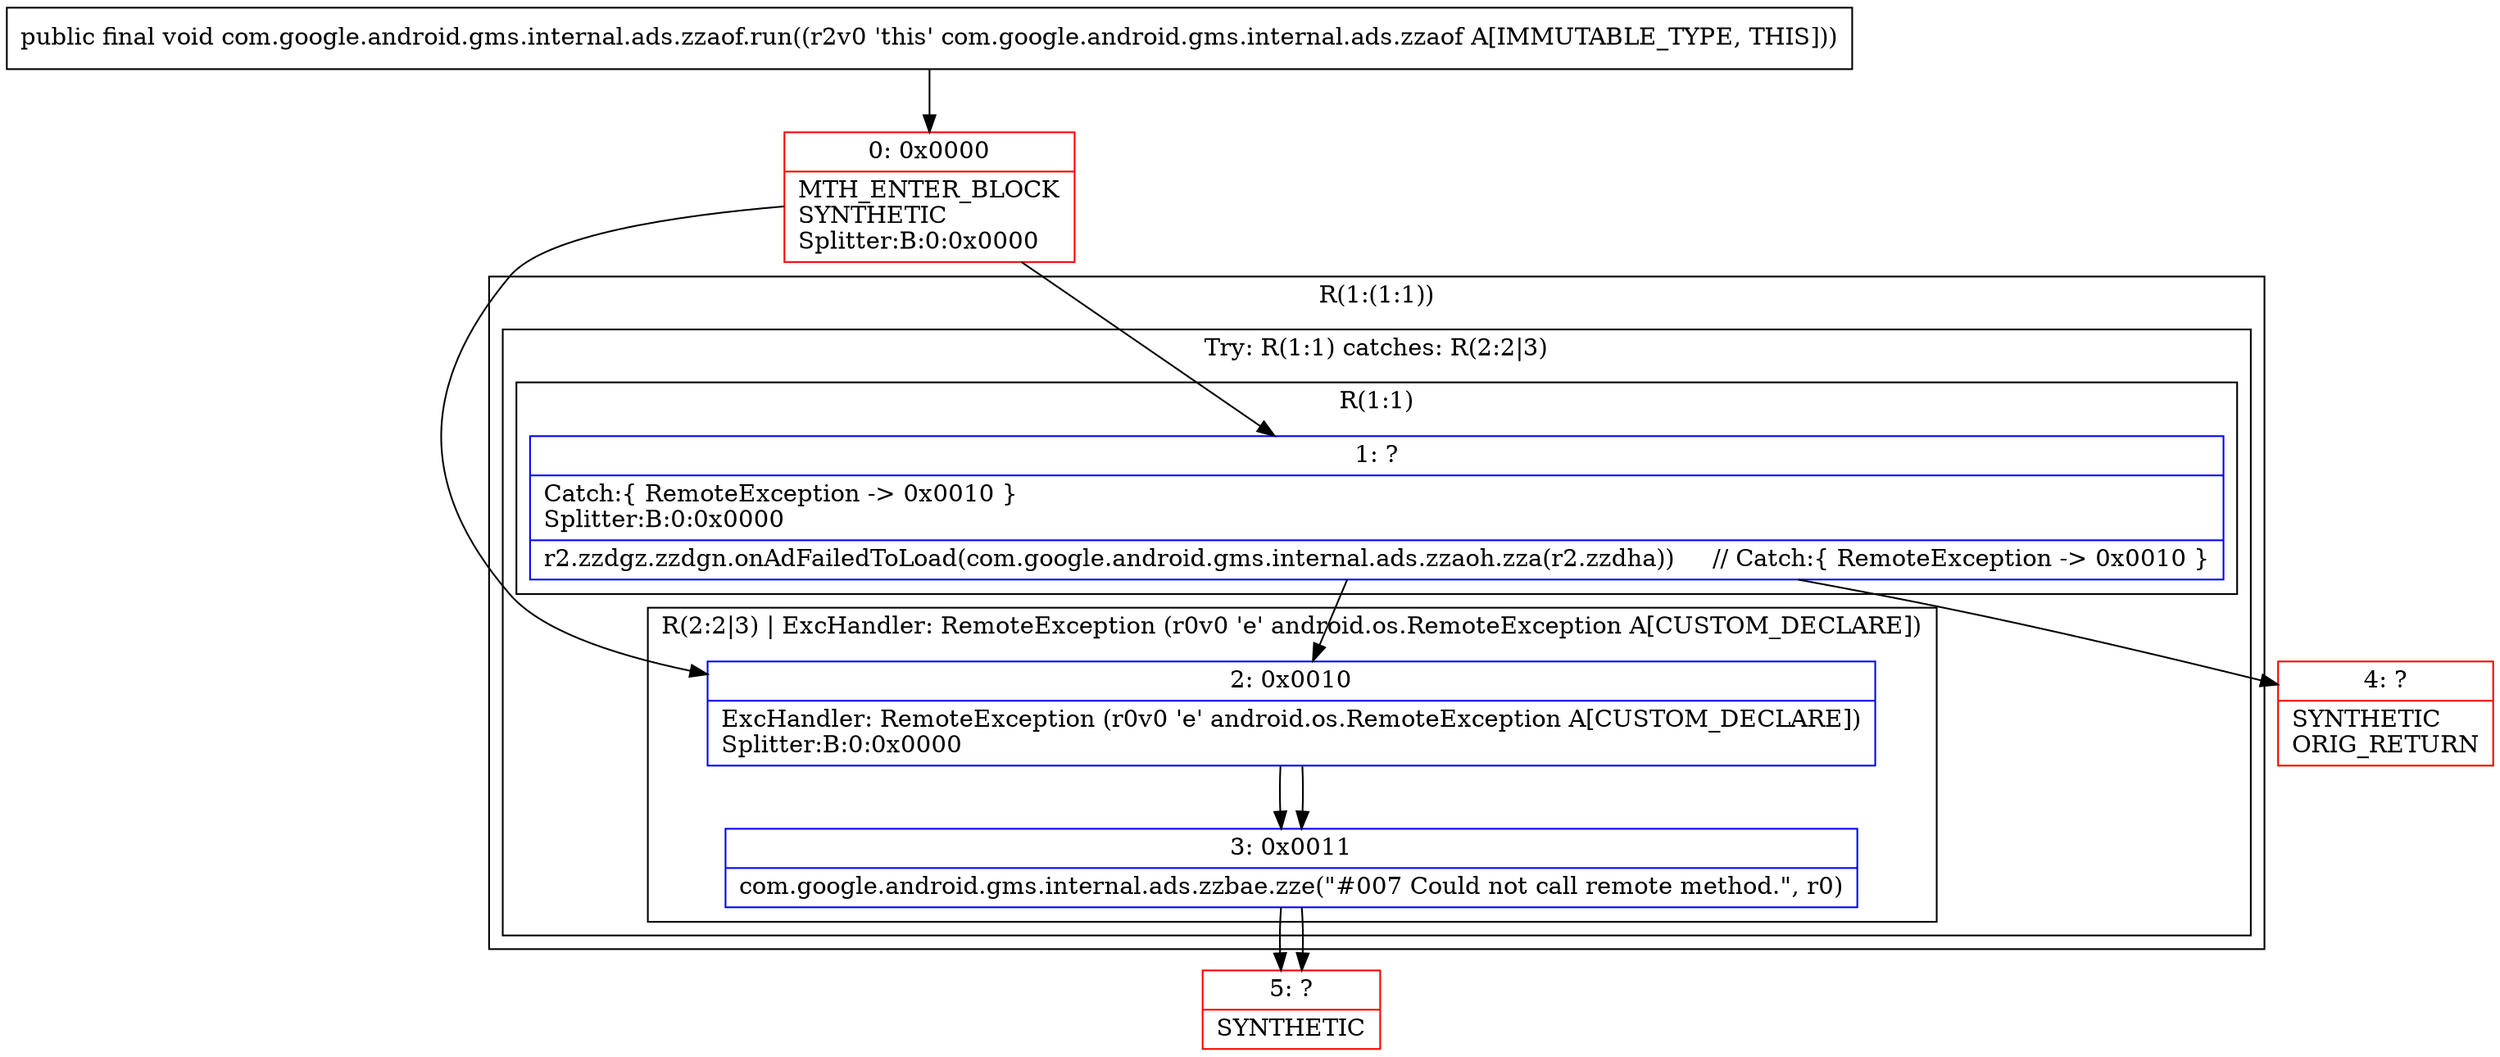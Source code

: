 digraph "CFG forcom.google.android.gms.internal.ads.zzaof.run()V" {
subgraph cluster_Region_1448759543 {
label = "R(1:(1:1))";
node [shape=record,color=blue];
subgraph cluster_TryCatchRegion_879753591 {
label = "Try: R(1:1) catches: R(2:2|3)";
node [shape=record,color=blue];
subgraph cluster_Region_1820766176 {
label = "R(1:1)";
node [shape=record,color=blue];
Node_1 [shape=record,label="{1\:\ ?|Catch:\{ RemoteException \-\> 0x0010 \}\lSplitter:B:0:0x0000\l|r2.zzdgz.zzdgn.onAdFailedToLoad(com.google.android.gms.internal.ads.zzaoh.zza(r2.zzdha))     \/\/ Catch:\{ RemoteException \-\> 0x0010 \}\l}"];
}
subgraph cluster_Region_32408481 {
label = "R(2:2|3) | ExcHandler: RemoteException (r0v0 'e' android.os.RemoteException A[CUSTOM_DECLARE])\l";
node [shape=record,color=blue];
Node_2 [shape=record,label="{2\:\ 0x0010|ExcHandler: RemoteException (r0v0 'e' android.os.RemoteException A[CUSTOM_DECLARE])\lSplitter:B:0:0x0000\l}"];
Node_3 [shape=record,label="{3\:\ 0x0011|com.google.android.gms.internal.ads.zzbae.zze(\"#007 Could not call remote method.\", r0)\l}"];
}
}
}
subgraph cluster_Region_32408481 {
label = "R(2:2|3) | ExcHandler: RemoteException (r0v0 'e' android.os.RemoteException A[CUSTOM_DECLARE])\l";
node [shape=record,color=blue];
Node_2 [shape=record,label="{2\:\ 0x0010|ExcHandler: RemoteException (r0v0 'e' android.os.RemoteException A[CUSTOM_DECLARE])\lSplitter:B:0:0x0000\l}"];
Node_3 [shape=record,label="{3\:\ 0x0011|com.google.android.gms.internal.ads.zzbae.zze(\"#007 Could not call remote method.\", r0)\l}"];
}
Node_0 [shape=record,color=red,label="{0\:\ 0x0000|MTH_ENTER_BLOCK\lSYNTHETIC\lSplitter:B:0:0x0000\l}"];
Node_4 [shape=record,color=red,label="{4\:\ ?|SYNTHETIC\lORIG_RETURN\l}"];
Node_5 [shape=record,color=red,label="{5\:\ ?|SYNTHETIC\l}"];
MethodNode[shape=record,label="{public final void com.google.android.gms.internal.ads.zzaof.run((r2v0 'this' com.google.android.gms.internal.ads.zzaof A[IMMUTABLE_TYPE, THIS])) }"];
MethodNode -> Node_0;
Node_1 -> Node_2;
Node_1 -> Node_4;
Node_2 -> Node_3;
Node_3 -> Node_5;
Node_2 -> Node_3;
Node_3 -> Node_5;
Node_0 -> Node_1;
Node_0 -> Node_2;
}

